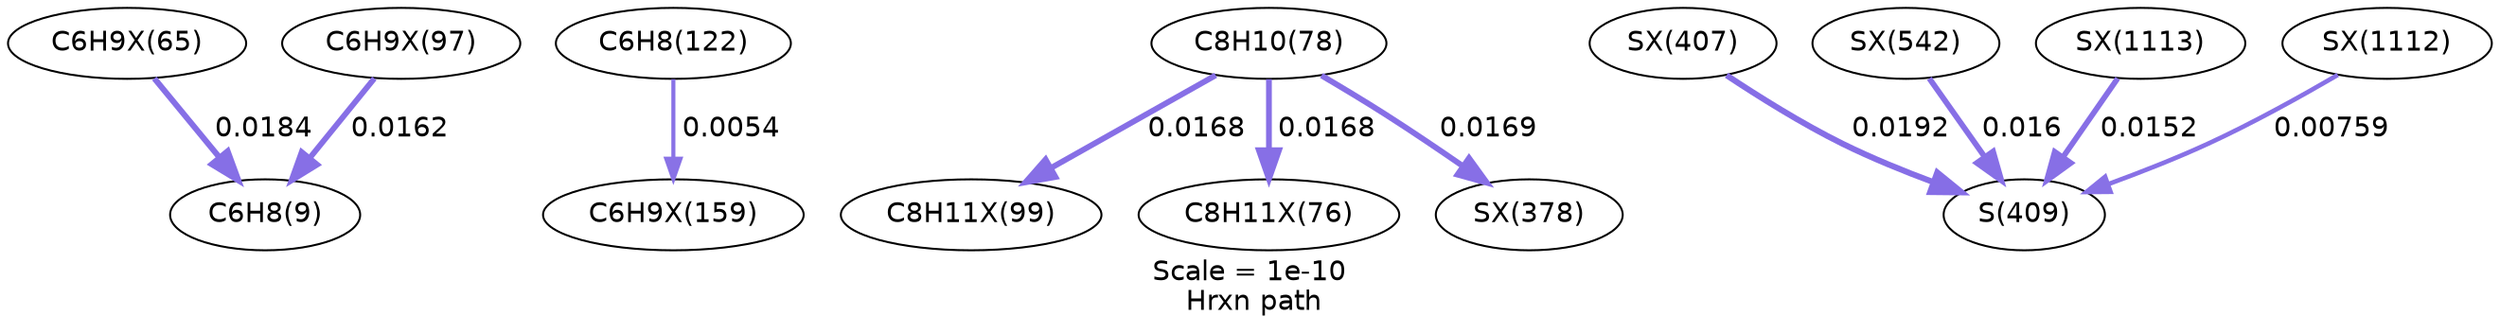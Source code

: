 digraph reaction_paths {
center=1;
s65 -> s9[fontname="Helvetica", style="setlinewidth(2.98)", arrowsize=1.49, color="0.7, 0.518, 0.9"
, label=" 0.0184"];
s74 -> s9[fontname="Helvetica", style="setlinewidth(2.89)", arrowsize=1.44, color="0.7, 0.516, 0.9"
, label=" 0.0162"];
s14 -> s81[fontname="Helvetica", style="setlinewidth(2.06)", arrowsize=1.03, color="0.7, 0.505, 0.9"
, label=" 0.0054"];
s12 -> s75[fontname="Helvetica", style="setlinewidth(2.91)", arrowsize=1.46, color="0.7, 0.517, 0.9"
, label=" 0.0168"];
s12 -> s69[fontname="Helvetica", style="setlinewidth(2.92)", arrowsize=1.46, color="0.7, 0.517, 0.9"
, label=" 0.0168"];
s12 -> s90[fontname="Helvetica", style="setlinewidth(2.92)", arrowsize=1.46, color="0.7, 0.517, 0.9"
, label=" 0.0169"];
s92 -> s21[fontname="Helvetica", style="setlinewidth(3.02)", arrowsize=1.51, color="0.7, 0.519, 0.9"
, label=" 0.0192"];
s98 -> s21[fontname="Helvetica", style="setlinewidth(2.88)", arrowsize=1.44, color="0.7, 0.516, 0.9"
, label=" 0.016"];
s129 -> s21[fontname="Helvetica", style="setlinewidth(2.84)", arrowsize=1.42, color="0.7, 0.515, 0.9"
, label=" 0.0152"];
s128 -> s21[fontname="Helvetica", style="setlinewidth(2.31)", arrowsize=1.16, color="0.7, 0.508, 0.9"
, label=" 0.00759"];
s9 [ fontname="Helvetica", label="C6H8(9)"];
s12 [ fontname="Helvetica", label="C8H10(78)"];
s14 [ fontname="Helvetica", label="C6H8(122)"];
s21 [ fontname="Helvetica", label="S(409)"];
s65 [ fontname="Helvetica", label="C6H9X(65)"];
s69 [ fontname="Helvetica", label="C8H11X(76)"];
s74 [ fontname="Helvetica", label="C6H9X(97)"];
s75 [ fontname="Helvetica", label="C8H11X(99)"];
s81 [ fontname="Helvetica", label="C6H9X(159)"];
s90 [ fontname="Helvetica", label="SX(378)"];
s92 [ fontname="Helvetica", label="SX(407)"];
s98 [ fontname="Helvetica", label="SX(542)"];
s128 [ fontname="Helvetica", label="SX(1112)"];
s129 [ fontname="Helvetica", label="SX(1113)"];
 label = "Scale = 1e-10\l Hrxn path";
 fontname = "Helvetica";
}

